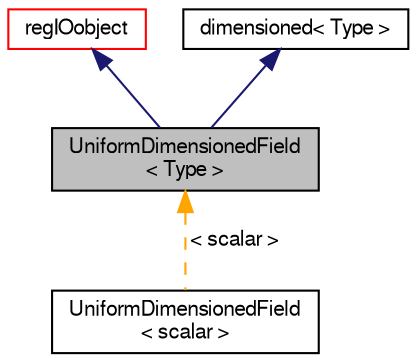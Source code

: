 digraph "UniformDimensionedField&lt; Type &gt;"
{
  bgcolor="transparent";
  edge [fontname="FreeSans",fontsize="10",labelfontname="FreeSans",labelfontsize="10"];
  node [fontname="FreeSans",fontsize="10",shape=record];
  Node0 [label="UniformDimensionedField\l\< Type \>",height=0.2,width=0.4,color="black", fillcolor="grey75", style="filled", fontcolor="black"];
  Node1 -> Node0 [dir="back",color="midnightblue",fontsize="10",style="solid",fontname="FreeSans"];
  Node1 [label="regIOobject",height=0.2,width=0.4,color="red",URL="$a26334.html",tooltip="regIOobject is an abstract class derived from IOobject to handle automatic object registration with t..."];
  Node3 -> Node0 [dir="back",color="midnightblue",fontsize="10",style="solid",fontname="FreeSans"];
  Node3 [label="dimensioned\< Type \>",height=0.2,width=0.4,color="black",URL="$a26366.html",tooltip="Generic dimensioned Type class. "];
  Node0 -> Node4 [dir="back",color="orange",fontsize="10",style="dashed",label=" \< scalar \>" ,fontname="FreeSans"];
  Node4 [label="UniformDimensionedField\l\< scalar \>",height=0.2,width=0.4,color="black",URL="$a26658.html"];
}

